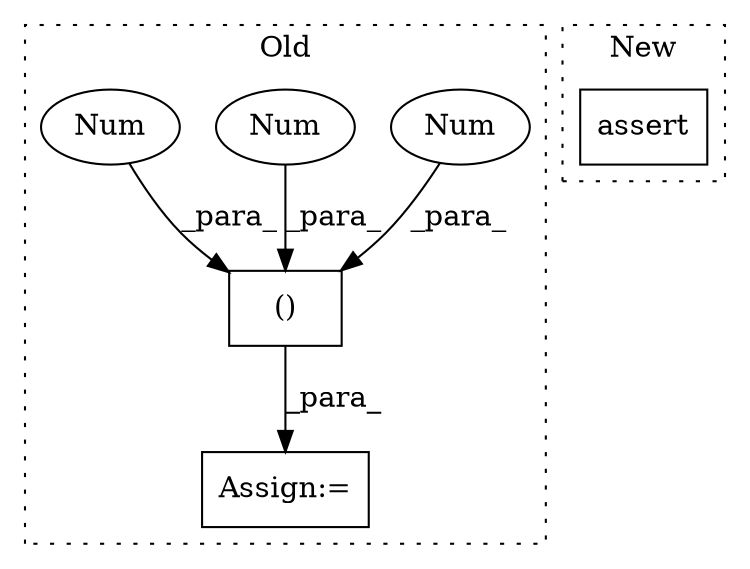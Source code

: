 digraph G {
subgraph cluster0 {
1 [label="()" a="54" s="275" l="11" shape="box"];
3 [label="Assign:=" a="68" s="259" l="3" shape="box"];
4 [label="Num" a="76" s="280" l="2" shape="ellipse"];
5 [label="Num" a="76" s="277" l="1" shape="ellipse"];
6 [label="Num" a="76" s="274" l="1" shape="ellipse"];
label = "Old";
style="dotted";
}
subgraph cluster1 {
2 [label="assert" a="65" s="756" l="7" shape="box"];
label = "New";
style="dotted";
}
1 -> 3 [label="_para_"];
4 -> 1 [label="_para_"];
5 -> 1 [label="_para_"];
6 -> 1 [label="_para_"];
}